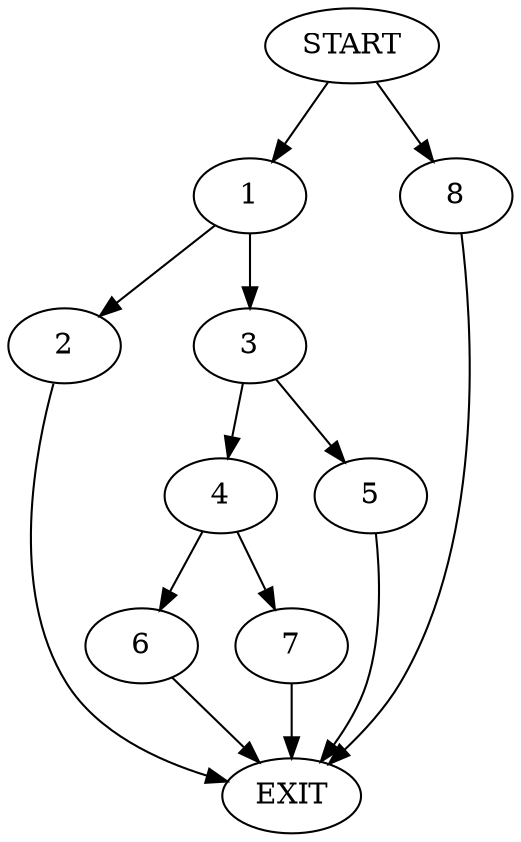 digraph {
0 [label="START"]
9 [label="EXIT"]
0 -> 1
1 -> 2
1 -> 3
3 -> 4
3 -> 5
2 -> 9
5 -> 9
4 -> 6
4 -> 7
6 -> 9
7 -> 9
0 -> 8
8 -> 9
}
